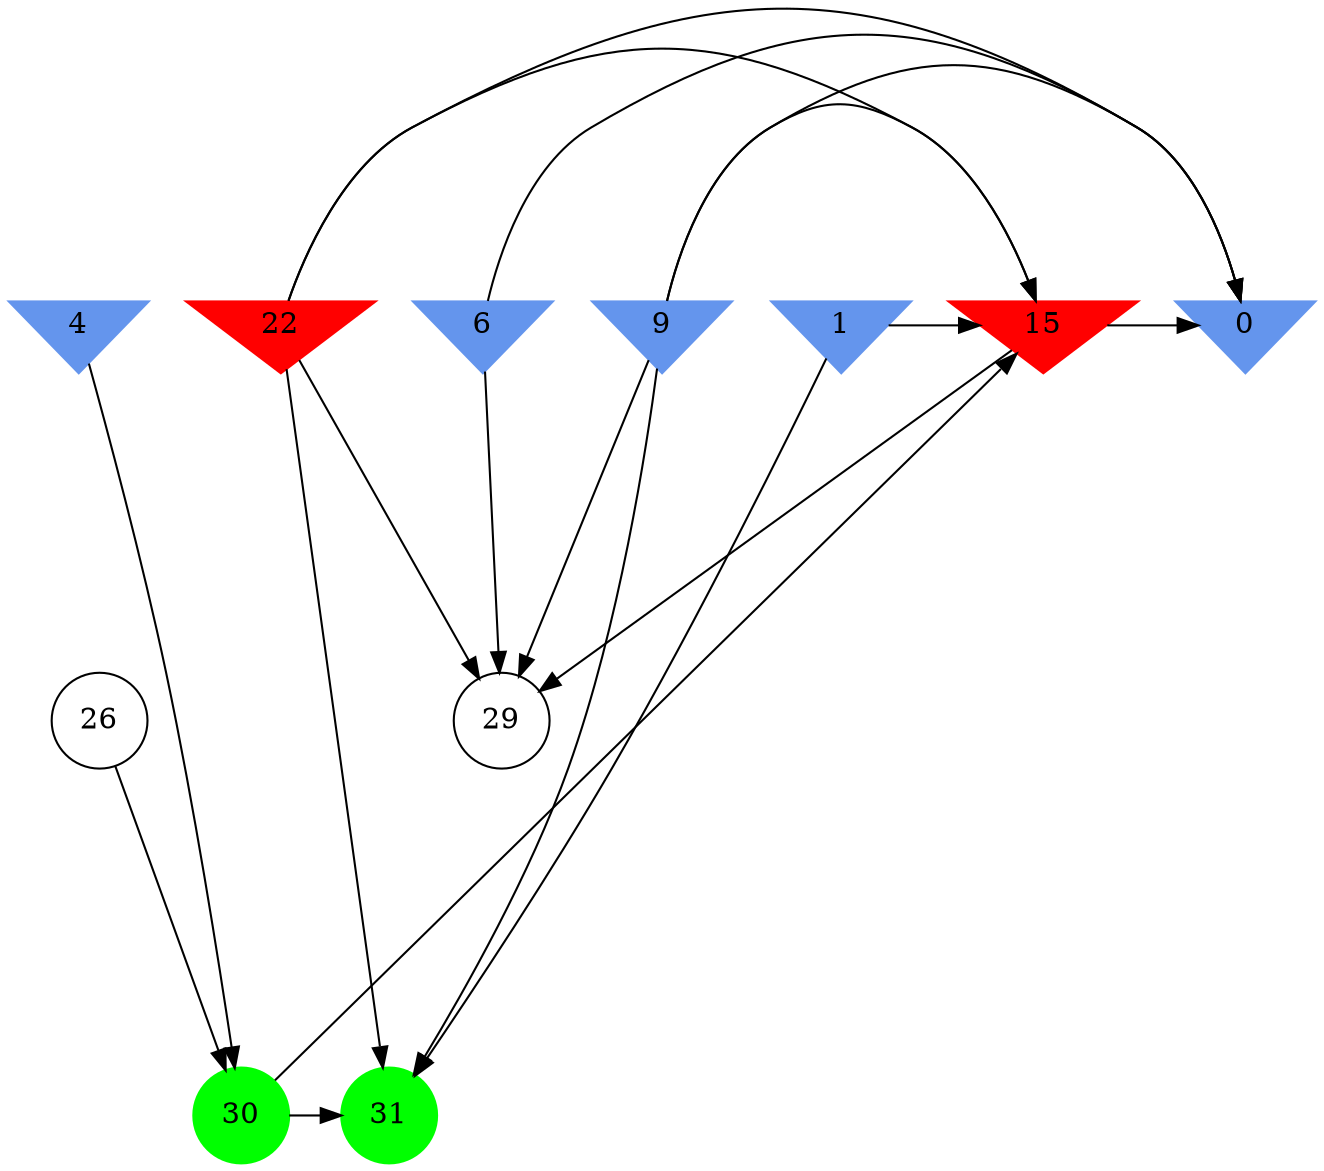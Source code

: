 digraph brain {
	ranksep=2.0;
	0 [shape=invtriangle,style=filled,color=cornflowerblue];
	1 [shape=invtriangle,style=filled,color=cornflowerblue];
	4 [shape=invtriangle,style=filled,color=cornflowerblue];
	6 [shape=invtriangle,style=filled,color=cornflowerblue];
	9 [shape=invtriangle,style=filled,color=cornflowerblue];
	15 [shape=invtriangle,style=filled,color=red];
	22 [shape=invtriangle,style=filled,color=red];
	26 [shape=circle,color=black];
	29 [shape=circle,color=black];
	30 [shape=circle,style=filled,color=green];
	31 [shape=circle,style=filled,color=green];
	22	->	29;
	22	->	0;
	9	->	29;
	9	->	0;
	6	->	29;
	6	->	0;
	15	->	29;
	15	->	0;
	26	->	30;
	4	->	30;
	22	->	31;
	22	->	15;
	9	->	31;
	9	->	15;
	30	->	31;
	30	->	15;
	1	->	31;
	1	->	15;
	{ rank=same; 0; 1; 4; 6; 9; 15; 22; }
	{ rank=same; 26; 29; }
	{ rank=same; 30; 31; }
}
